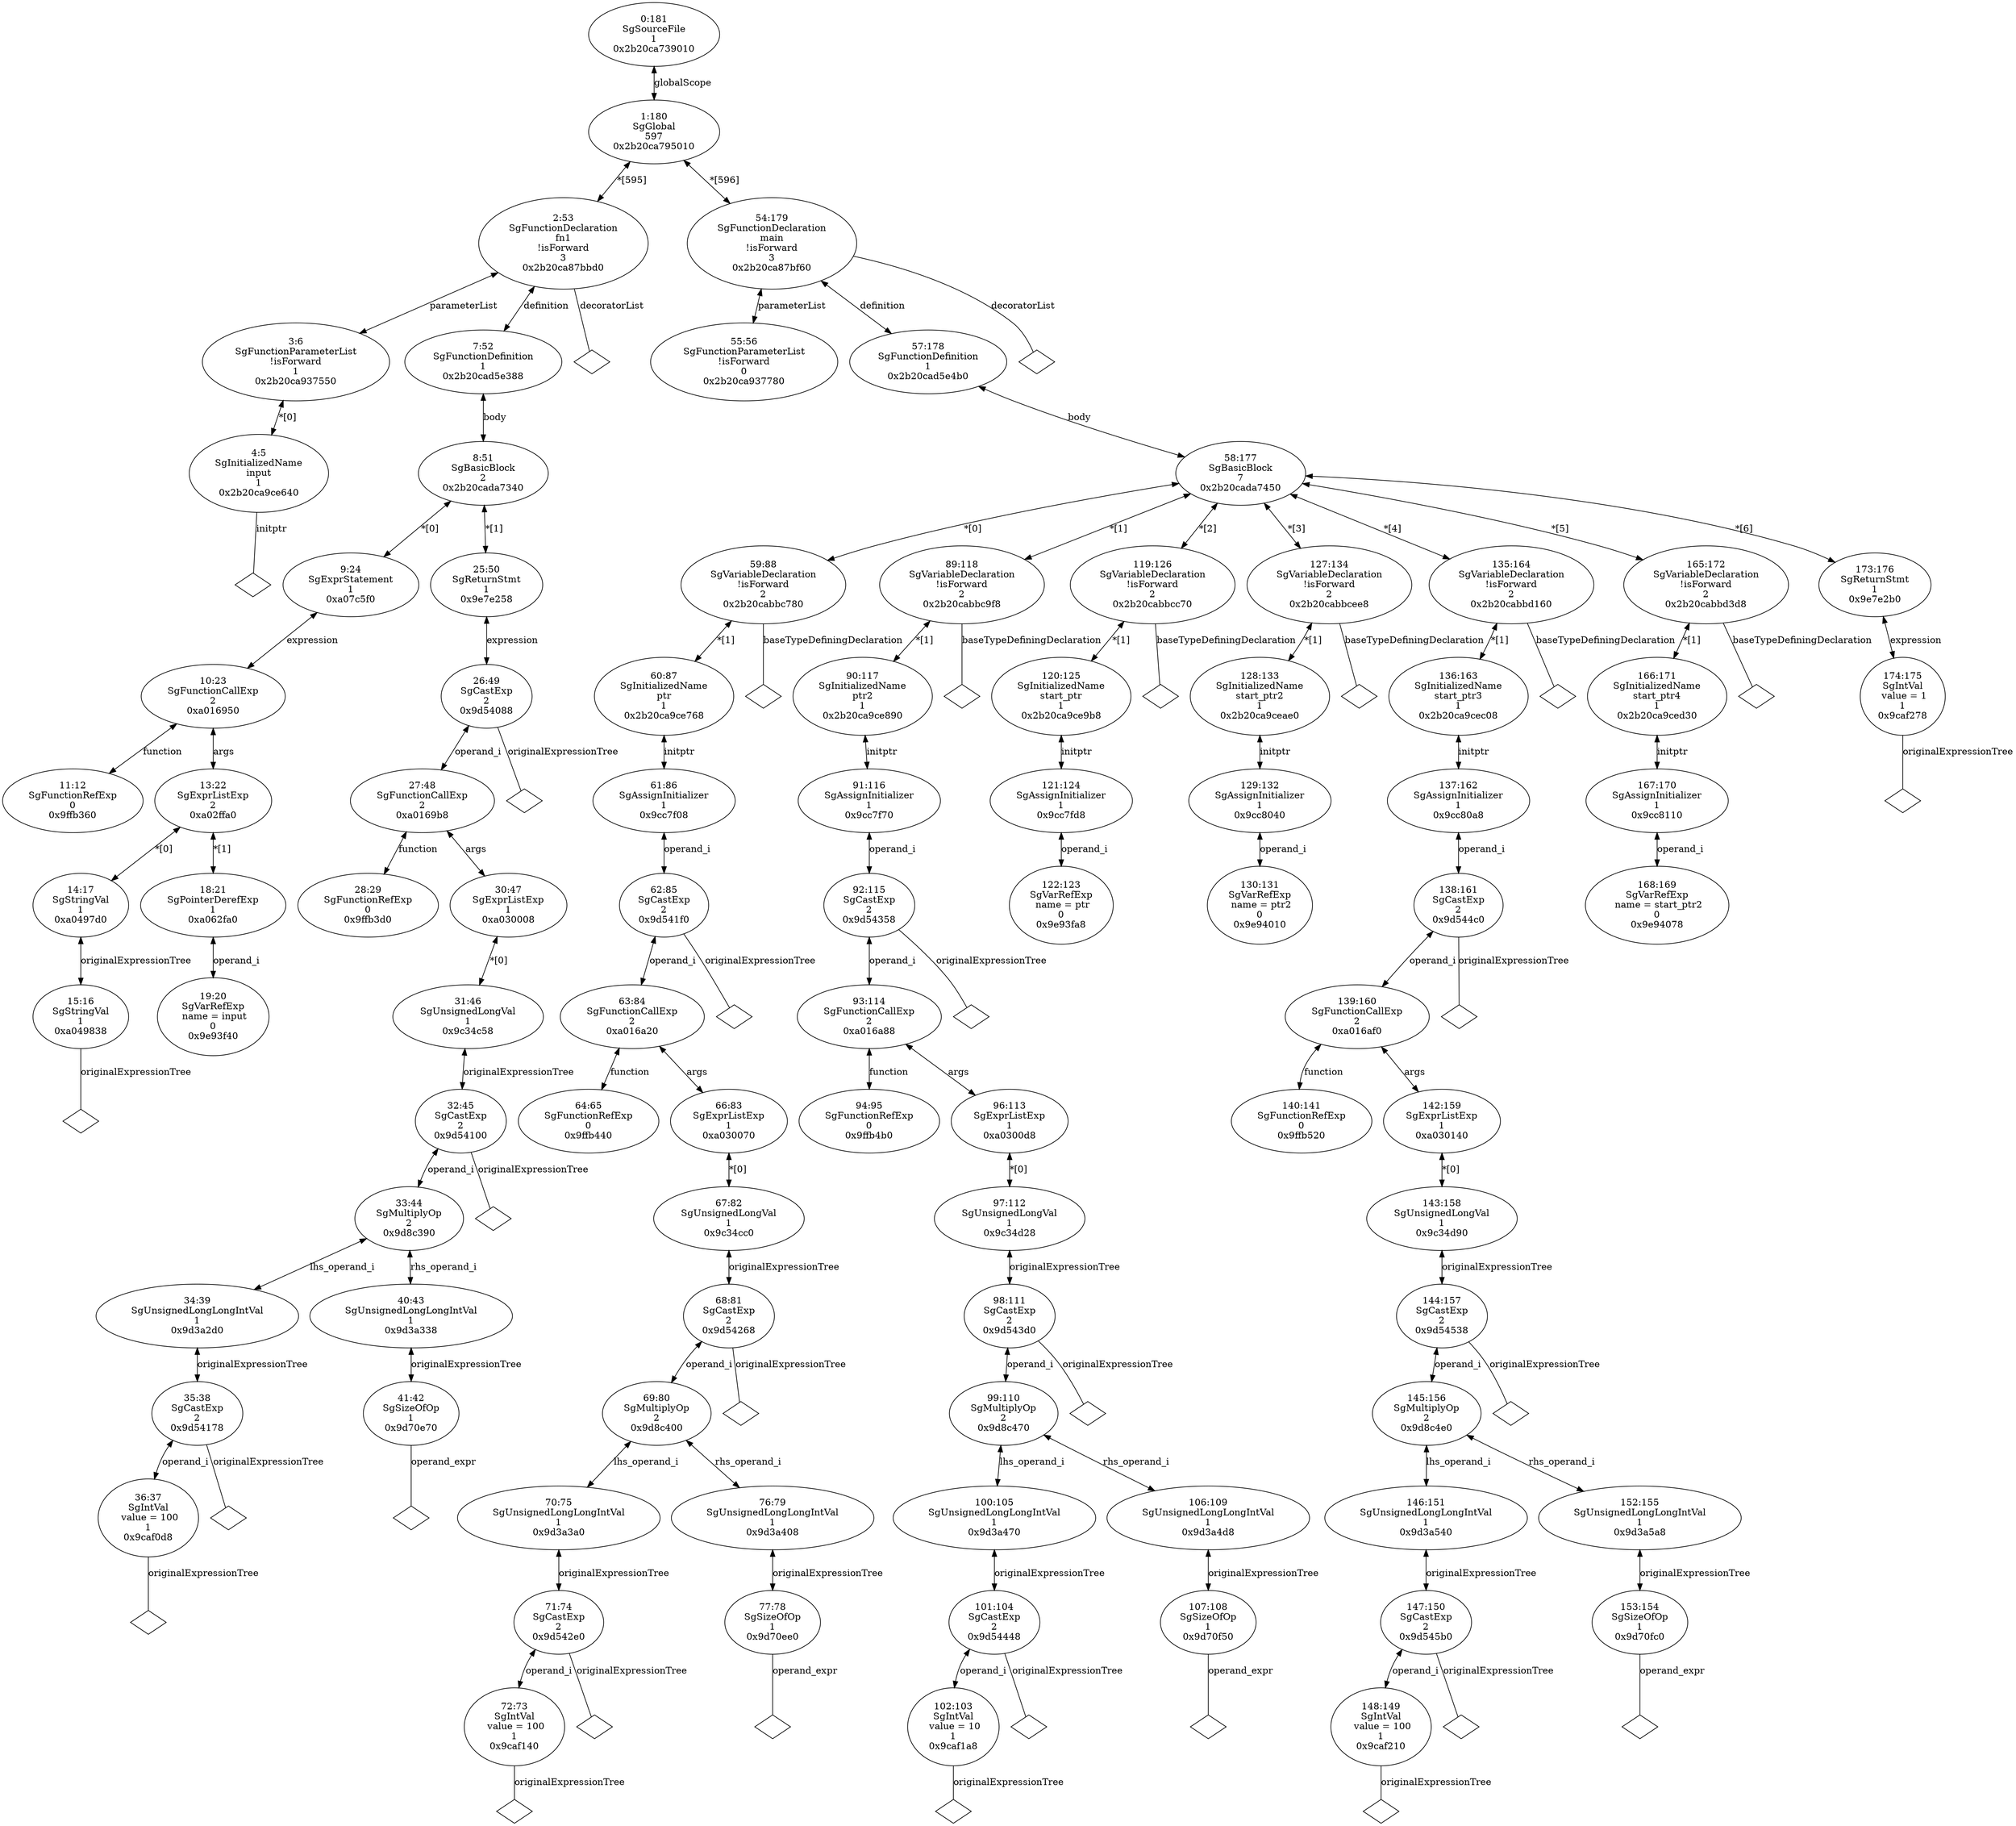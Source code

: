 digraph "G./pointer_example8.cpp.dot" {
"0x2b20ca9ce640"[label="4:5\nSgInitializedName\ninput\n1\n0x2b20ca9ce640\n" ];
"0x2b20ca9ce640" -> "0x2b20ca9ce640__initptr__null"[label="initptr" dir=none ];
"0x2b20ca9ce640__initptr__null"[label="" shape=diamond ];
"0x2b20ca937550"[label="3:6\nSgFunctionParameterList\n!isForward\n1\n0x2b20ca937550\n" ];
"0x2b20ca937550" -> "0x2b20ca9ce640"[label="*[0]" dir=both ];
"0x9ffb360"[label="11:12\nSgFunctionRefExp\n0\n0x9ffb360\n" ];
"0xa049838"[label="15:16\nSgStringVal\n1\n0xa049838\n" ];
"0xa049838" -> "0xa049838__originalExpressionTree__null"[label="originalExpressionTree" dir=none ];
"0xa049838__originalExpressionTree__null"[label="" shape=diamond ];
"0xa0497d0"[label="14:17\nSgStringVal\n1\n0xa0497d0\n" ];
"0xa0497d0" -> "0xa049838"[label="originalExpressionTree" dir=both ];
"0x9e93f40"[label="19:20\nSgVarRefExp\n name = input\n0\n0x9e93f40\n" ];
"0xa062fa0"[label="18:21\nSgPointerDerefExp\n1\n0xa062fa0\n" ];
"0xa062fa0" -> "0x9e93f40"[label="operand_i" dir=both ];
"0xa02ffa0"[label="13:22\nSgExprListExp\n2\n0xa02ffa0\n" ];
"0xa02ffa0" -> "0xa0497d0"[label="*[0]" dir=both ];
"0xa02ffa0" -> "0xa062fa0"[label="*[1]" dir=both ];
"0xa016950"[label="10:23\nSgFunctionCallExp\n2\n0xa016950\n" ];
"0xa016950" -> "0x9ffb360"[label="function" dir=both ];
"0xa016950" -> "0xa02ffa0"[label="args" dir=both ];
"0xa07c5f0"[label="9:24\nSgExprStatement\n1\n0xa07c5f0\n" ];
"0xa07c5f0" -> "0xa016950"[label="expression" dir=both ];
"0x9ffb3d0"[label="28:29\nSgFunctionRefExp\n0\n0x9ffb3d0\n" ];
"0x9caf0d8"[label="36:37\nSgIntVal\n value = 100\n1\n0x9caf0d8\n" ];
"0x9caf0d8" -> "0x9caf0d8__originalExpressionTree__null"[label="originalExpressionTree" dir=none ];
"0x9caf0d8__originalExpressionTree__null"[label="" shape=diamond ];
"0x9d54178"[label="35:38\nSgCastExp\n2\n0x9d54178\n" ];
"0x9d54178" -> "0x9caf0d8"[label="operand_i" dir=both ];
"0x9d54178" -> "0x9d54178__originalExpressionTree__null"[label="originalExpressionTree" dir=none ];
"0x9d54178__originalExpressionTree__null"[label="" shape=diamond ];
"0x9d3a2d0"[label="34:39\nSgUnsignedLongLongIntVal\n1\n0x9d3a2d0\n" ];
"0x9d3a2d0" -> "0x9d54178"[label="originalExpressionTree" dir=both ];
"0x9d70e70"[label="41:42\nSgSizeOfOp\n1\n0x9d70e70\n" ];
"0x9d70e70" -> "0x9d70e70__operand_expr__null"[label="operand_expr" dir=none ];
"0x9d70e70__operand_expr__null"[label="" shape=diamond ];
"0x9d3a338"[label="40:43\nSgUnsignedLongLongIntVal\n1\n0x9d3a338\n" ];
"0x9d3a338" -> "0x9d70e70"[label="originalExpressionTree" dir=both ];
"0x9d8c390"[label="33:44\nSgMultiplyOp\n2\n0x9d8c390\n" ];
"0x9d8c390" -> "0x9d3a2d0"[label="lhs_operand_i" dir=both ];
"0x9d8c390" -> "0x9d3a338"[label="rhs_operand_i" dir=both ];
"0x9d54100"[label="32:45\nSgCastExp\n2\n0x9d54100\n" ];
"0x9d54100" -> "0x9d8c390"[label="operand_i" dir=both ];
"0x9d54100" -> "0x9d54100__originalExpressionTree__null"[label="originalExpressionTree" dir=none ];
"0x9d54100__originalExpressionTree__null"[label="" shape=diamond ];
"0x9c34c58"[label="31:46\nSgUnsignedLongVal\n1\n0x9c34c58\n" ];
"0x9c34c58" -> "0x9d54100"[label="originalExpressionTree" dir=both ];
"0xa030008"[label="30:47\nSgExprListExp\n1\n0xa030008\n" ];
"0xa030008" -> "0x9c34c58"[label="*[0]" dir=both ];
"0xa0169b8"[label="27:48\nSgFunctionCallExp\n2\n0xa0169b8\n" ];
"0xa0169b8" -> "0x9ffb3d0"[label="function" dir=both ];
"0xa0169b8" -> "0xa030008"[label="args" dir=both ];
"0x9d54088"[label="26:49\nSgCastExp\n2\n0x9d54088\n" ];
"0x9d54088" -> "0xa0169b8"[label="operand_i" dir=both ];
"0x9d54088" -> "0x9d54088__originalExpressionTree__null"[label="originalExpressionTree" dir=none ];
"0x9d54088__originalExpressionTree__null"[label="" shape=diamond ];
"0x9e7e258"[label="25:50\nSgReturnStmt\n1\n0x9e7e258\n" ];
"0x9e7e258" -> "0x9d54088"[label="expression" dir=both ];
"0x2b20cada7340"[label="8:51\nSgBasicBlock\n2\n0x2b20cada7340\n" ];
"0x2b20cada7340" -> "0xa07c5f0"[label="*[0]" dir=both ];
"0x2b20cada7340" -> "0x9e7e258"[label="*[1]" dir=both ];
"0x2b20cad5e388"[label="7:52\nSgFunctionDefinition\n1\n0x2b20cad5e388\n" ];
"0x2b20cad5e388" -> "0x2b20cada7340"[label="body" dir=both ];
"0x2b20ca87bbd0"[label="2:53\nSgFunctionDeclaration\nfn1\n!isForward\n3\n0x2b20ca87bbd0\n" ];
"0x2b20ca87bbd0" -> "0x2b20ca937550"[label="parameterList" dir=both ];
"0x2b20ca87bbd0" -> "0x2b20ca87bbd0__decoratorList__null"[label="decoratorList" dir=none ];
"0x2b20ca87bbd0__decoratorList__null"[label="" shape=diamond ];
"0x2b20ca87bbd0" -> "0x2b20cad5e388"[label="definition" dir=both ];
"0x2b20ca937780"[label="55:56\nSgFunctionParameterList\n!isForward\n0\n0x2b20ca937780\n" ];
"0x9ffb440"[label="64:65\nSgFunctionRefExp\n0\n0x9ffb440\n" ];
"0x9caf140"[label="72:73\nSgIntVal\n value = 100\n1\n0x9caf140\n" ];
"0x9caf140" -> "0x9caf140__originalExpressionTree__null"[label="originalExpressionTree" dir=none ];
"0x9caf140__originalExpressionTree__null"[label="" shape=diamond ];
"0x9d542e0"[label="71:74\nSgCastExp\n2\n0x9d542e0\n" ];
"0x9d542e0" -> "0x9caf140"[label="operand_i" dir=both ];
"0x9d542e0" -> "0x9d542e0__originalExpressionTree__null"[label="originalExpressionTree" dir=none ];
"0x9d542e0__originalExpressionTree__null"[label="" shape=diamond ];
"0x9d3a3a0"[label="70:75\nSgUnsignedLongLongIntVal\n1\n0x9d3a3a0\n" ];
"0x9d3a3a0" -> "0x9d542e0"[label="originalExpressionTree" dir=both ];
"0x9d70ee0"[label="77:78\nSgSizeOfOp\n1\n0x9d70ee0\n" ];
"0x9d70ee0" -> "0x9d70ee0__operand_expr__null"[label="operand_expr" dir=none ];
"0x9d70ee0__operand_expr__null"[label="" shape=diamond ];
"0x9d3a408"[label="76:79\nSgUnsignedLongLongIntVal\n1\n0x9d3a408\n" ];
"0x9d3a408" -> "0x9d70ee0"[label="originalExpressionTree" dir=both ];
"0x9d8c400"[label="69:80\nSgMultiplyOp\n2\n0x9d8c400\n" ];
"0x9d8c400" -> "0x9d3a3a0"[label="lhs_operand_i" dir=both ];
"0x9d8c400" -> "0x9d3a408"[label="rhs_operand_i" dir=both ];
"0x9d54268"[label="68:81\nSgCastExp\n2\n0x9d54268\n" ];
"0x9d54268" -> "0x9d8c400"[label="operand_i" dir=both ];
"0x9d54268" -> "0x9d54268__originalExpressionTree__null"[label="originalExpressionTree" dir=none ];
"0x9d54268__originalExpressionTree__null"[label="" shape=diamond ];
"0x9c34cc0"[label="67:82\nSgUnsignedLongVal\n1\n0x9c34cc0\n" ];
"0x9c34cc0" -> "0x9d54268"[label="originalExpressionTree" dir=both ];
"0xa030070"[label="66:83\nSgExprListExp\n1\n0xa030070\n" ];
"0xa030070" -> "0x9c34cc0"[label="*[0]" dir=both ];
"0xa016a20"[label="63:84\nSgFunctionCallExp\n2\n0xa016a20\n" ];
"0xa016a20" -> "0x9ffb440"[label="function" dir=both ];
"0xa016a20" -> "0xa030070"[label="args" dir=both ];
"0x9d541f0"[label="62:85\nSgCastExp\n2\n0x9d541f0\n" ];
"0x9d541f0" -> "0xa016a20"[label="operand_i" dir=both ];
"0x9d541f0" -> "0x9d541f0__originalExpressionTree__null"[label="originalExpressionTree" dir=none ];
"0x9d541f0__originalExpressionTree__null"[label="" shape=diamond ];
"0x9cc7f08"[label="61:86\nSgAssignInitializer\n1\n0x9cc7f08\n" ];
"0x9cc7f08" -> "0x9d541f0"[label="operand_i" dir=both ];
"0x2b20ca9ce768"[label="60:87\nSgInitializedName\nptr\n1\n0x2b20ca9ce768\n" ];
"0x2b20ca9ce768" -> "0x9cc7f08"[label="initptr" dir=both ];
"0x2b20cabbc780"[label="59:88\nSgVariableDeclaration\n!isForward\n2\n0x2b20cabbc780\n" ];
"0x2b20cabbc780" -> "0x2b20cabbc780__baseTypeDefiningDeclaration__null"[label="baseTypeDefiningDeclaration" dir=none ];
"0x2b20cabbc780__baseTypeDefiningDeclaration__null"[label="" shape=diamond ];
"0x2b20cabbc780" -> "0x2b20ca9ce768"[label="*[1]" dir=both ];
"0x9ffb4b0"[label="94:95\nSgFunctionRefExp\n0\n0x9ffb4b0\n" ];
"0x9caf1a8"[label="102:103\nSgIntVal\n value = 10\n1\n0x9caf1a8\n" ];
"0x9caf1a8" -> "0x9caf1a8__originalExpressionTree__null"[label="originalExpressionTree" dir=none ];
"0x9caf1a8__originalExpressionTree__null"[label="" shape=diamond ];
"0x9d54448"[label="101:104\nSgCastExp\n2\n0x9d54448\n" ];
"0x9d54448" -> "0x9caf1a8"[label="operand_i" dir=both ];
"0x9d54448" -> "0x9d54448__originalExpressionTree__null"[label="originalExpressionTree" dir=none ];
"0x9d54448__originalExpressionTree__null"[label="" shape=diamond ];
"0x9d3a470"[label="100:105\nSgUnsignedLongLongIntVal\n1\n0x9d3a470\n" ];
"0x9d3a470" -> "0x9d54448"[label="originalExpressionTree" dir=both ];
"0x9d70f50"[label="107:108\nSgSizeOfOp\n1\n0x9d70f50\n" ];
"0x9d70f50" -> "0x9d70f50__operand_expr__null"[label="operand_expr" dir=none ];
"0x9d70f50__operand_expr__null"[label="" shape=diamond ];
"0x9d3a4d8"[label="106:109\nSgUnsignedLongLongIntVal\n1\n0x9d3a4d8\n" ];
"0x9d3a4d8" -> "0x9d70f50"[label="originalExpressionTree" dir=both ];
"0x9d8c470"[label="99:110\nSgMultiplyOp\n2\n0x9d8c470\n" ];
"0x9d8c470" -> "0x9d3a470"[label="lhs_operand_i" dir=both ];
"0x9d8c470" -> "0x9d3a4d8"[label="rhs_operand_i" dir=both ];
"0x9d543d0"[label="98:111\nSgCastExp\n2\n0x9d543d0\n" ];
"0x9d543d0" -> "0x9d8c470"[label="operand_i" dir=both ];
"0x9d543d0" -> "0x9d543d0__originalExpressionTree__null"[label="originalExpressionTree" dir=none ];
"0x9d543d0__originalExpressionTree__null"[label="" shape=diamond ];
"0x9c34d28"[label="97:112\nSgUnsignedLongVal\n1\n0x9c34d28\n" ];
"0x9c34d28" -> "0x9d543d0"[label="originalExpressionTree" dir=both ];
"0xa0300d8"[label="96:113\nSgExprListExp\n1\n0xa0300d8\n" ];
"0xa0300d8" -> "0x9c34d28"[label="*[0]" dir=both ];
"0xa016a88"[label="93:114\nSgFunctionCallExp\n2\n0xa016a88\n" ];
"0xa016a88" -> "0x9ffb4b0"[label="function" dir=both ];
"0xa016a88" -> "0xa0300d8"[label="args" dir=both ];
"0x9d54358"[label="92:115\nSgCastExp\n2\n0x9d54358\n" ];
"0x9d54358" -> "0xa016a88"[label="operand_i" dir=both ];
"0x9d54358" -> "0x9d54358__originalExpressionTree__null"[label="originalExpressionTree" dir=none ];
"0x9d54358__originalExpressionTree__null"[label="" shape=diamond ];
"0x9cc7f70"[label="91:116\nSgAssignInitializer\n1\n0x9cc7f70\n" ];
"0x9cc7f70" -> "0x9d54358"[label="operand_i" dir=both ];
"0x2b20ca9ce890"[label="90:117\nSgInitializedName\nptr2\n1\n0x2b20ca9ce890\n" ];
"0x2b20ca9ce890" -> "0x9cc7f70"[label="initptr" dir=both ];
"0x2b20cabbc9f8"[label="89:118\nSgVariableDeclaration\n!isForward\n2\n0x2b20cabbc9f8\n" ];
"0x2b20cabbc9f8" -> "0x2b20cabbc9f8__baseTypeDefiningDeclaration__null"[label="baseTypeDefiningDeclaration" dir=none ];
"0x2b20cabbc9f8__baseTypeDefiningDeclaration__null"[label="" shape=diamond ];
"0x2b20cabbc9f8" -> "0x2b20ca9ce890"[label="*[1]" dir=both ];
"0x9e93fa8"[label="122:123\nSgVarRefExp\n name = ptr\n0\n0x9e93fa8\n" ];
"0x9cc7fd8"[label="121:124\nSgAssignInitializer\n1\n0x9cc7fd8\n" ];
"0x9cc7fd8" -> "0x9e93fa8"[label="operand_i" dir=both ];
"0x2b20ca9ce9b8"[label="120:125\nSgInitializedName\nstart_ptr\n1\n0x2b20ca9ce9b8\n" ];
"0x2b20ca9ce9b8" -> "0x9cc7fd8"[label="initptr" dir=both ];
"0x2b20cabbcc70"[label="119:126\nSgVariableDeclaration\n!isForward\n2\n0x2b20cabbcc70\n" ];
"0x2b20cabbcc70" -> "0x2b20cabbcc70__baseTypeDefiningDeclaration__null"[label="baseTypeDefiningDeclaration" dir=none ];
"0x2b20cabbcc70__baseTypeDefiningDeclaration__null"[label="" shape=diamond ];
"0x2b20cabbcc70" -> "0x2b20ca9ce9b8"[label="*[1]" dir=both ];
"0x9e94010"[label="130:131\nSgVarRefExp\n name = ptr2\n0\n0x9e94010\n" ];
"0x9cc8040"[label="129:132\nSgAssignInitializer\n1\n0x9cc8040\n" ];
"0x9cc8040" -> "0x9e94010"[label="operand_i" dir=both ];
"0x2b20ca9ceae0"[label="128:133\nSgInitializedName\nstart_ptr2\n1\n0x2b20ca9ceae0\n" ];
"0x2b20ca9ceae0" -> "0x9cc8040"[label="initptr" dir=both ];
"0x2b20cabbcee8"[label="127:134\nSgVariableDeclaration\n!isForward\n2\n0x2b20cabbcee8\n" ];
"0x2b20cabbcee8" -> "0x2b20cabbcee8__baseTypeDefiningDeclaration__null"[label="baseTypeDefiningDeclaration" dir=none ];
"0x2b20cabbcee8__baseTypeDefiningDeclaration__null"[label="" shape=diamond ];
"0x2b20cabbcee8" -> "0x2b20ca9ceae0"[label="*[1]" dir=both ];
"0x9ffb520"[label="140:141\nSgFunctionRefExp\n0\n0x9ffb520\n" ];
"0x9caf210"[label="148:149\nSgIntVal\n value = 100\n1\n0x9caf210\n" ];
"0x9caf210" -> "0x9caf210__originalExpressionTree__null"[label="originalExpressionTree" dir=none ];
"0x9caf210__originalExpressionTree__null"[label="" shape=diamond ];
"0x9d545b0"[label="147:150\nSgCastExp\n2\n0x9d545b0\n" ];
"0x9d545b0" -> "0x9caf210"[label="operand_i" dir=both ];
"0x9d545b0" -> "0x9d545b0__originalExpressionTree__null"[label="originalExpressionTree" dir=none ];
"0x9d545b0__originalExpressionTree__null"[label="" shape=diamond ];
"0x9d3a540"[label="146:151\nSgUnsignedLongLongIntVal\n1\n0x9d3a540\n" ];
"0x9d3a540" -> "0x9d545b0"[label="originalExpressionTree" dir=both ];
"0x9d70fc0"[label="153:154\nSgSizeOfOp\n1\n0x9d70fc0\n" ];
"0x9d70fc0" -> "0x9d70fc0__operand_expr__null"[label="operand_expr" dir=none ];
"0x9d70fc0__operand_expr__null"[label="" shape=diamond ];
"0x9d3a5a8"[label="152:155\nSgUnsignedLongLongIntVal\n1\n0x9d3a5a8\n" ];
"0x9d3a5a8" -> "0x9d70fc0"[label="originalExpressionTree" dir=both ];
"0x9d8c4e0"[label="145:156\nSgMultiplyOp\n2\n0x9d8c4e0\n" ];
"0x9d8c4e0" -> "0x9d3a540"[label="lhs_operand_i" dir=both ];
"0x9d8c4e0" -> "0x9d3a5a8"[label="rhs_operand_i" dir=both ];
"0x9d54538"[label="144:157\nSgCastExp\n2\n0x9d54538\n" ];
"0x9d54538" -> "0x9d8c4e0"[label="operand_i" dir=both ];
"0x9d54538" -> "0x9d54538__originalExpressionTree__null"[label="originalExpressionTree" dir=none ];
"0x9d54538__originalExpressionTree__null"[label="" shape=diamond ];
"0x9c34d90"[label="143:158\nSgUnsignedLongVal\n1\n0x9c34d90\n" ];
"0x9c34d90" -> "0x9d54538"[label="originalExpressionTree" dir=both ];
"0xa030140"[label="142:159\nSgExprListExp\n1\n0xa030140\n" ];
"0xa030140" -> "0x9c34d90"[label="*[0]" dir=both ];
"0xa016af0"[label="139:160\nSgFunctionCallExp\n2\n0xa016af0\n" ];
"0xa016af0" -> "0x9ffb520"[label="function" dir=both ];
"0xa016af0" -> "0xa030140"[label="args" dir=both ];
"0x9d544c0"[label="138:161\nSgCastExp\n2\n0x9d544c0\n" ];
"0x9d544c0" -> "0xa016af0"[label="operand_i" dir=both ];
"0x9d544c0" -> "0x9d544c0__originalExpressionTree__null"[label="originalExpressionTree" dir=none ];
"0x9d544c0__originalExpressionTree__null"[label="" shape=diamond ];
"0x9cc80a8"[label="137:162\nSgAssignInitializer\n1\n0x9cc80a8\n" ];
"0x9cc80a8" -> "0x9d544c0"[label="operand_i" dir=both ];
"0x2b20ca9cec08"[label="136:163\nSgInitializedName\nstart_ptr3\n1\n0x2b20ca9cec08\n" ];
"0x2b20ca9cec08" -> "0x9cc80a8"[label="initptr" dir=both ];
"0x2b20cabbd160"[label="135:164\nSgVariableDeclaration\n!isForward\n2\n0x2b20cabbd160\n" ];
"0x2b20cabbd160" -> "0x2b20cabbd160__baseTypeDefiningDeclaration__null"[label="baseTypeDefiningDeclaration" dir=none ];
"0x2b20cabbd160__baseTypeDefiningDeclaration__null"[label="" shape=diamond ];
"0x2b20cabbd160" -> "0x2b20ca9cec08"[label="*[1]" dir=both ];
"0x9e94078"[label="168:169\nSgVarRefExp\n name = start_ptr2\n0\n0x9e94078\n" ];
"0x9cc8110"[label="167:170\nSgAssignInitializer\n1\n0x9cc8110\n" ];
"0x9cc8110" -> "0x9e94078"[label="operand_i" dir=both ];
"0x2b20ca9ced30"[label="166:171\nSgInitializedName\nstart_ptr4\n1\n0x2b20ca9ced30\n" ];
"0x2b20ca9ced30" -> "0x9cc8110"[label="initptr" dir=both ];
"0x2b20cabbd3d8"[label="165:172\nSgVariableDeclaration\n!isForward\n2\n0x2b20cabbd3d8\n" ];
"0x2b20cabbd3d8" -> "0x2b20cabbd3d8__baseTypeDefiningDeclaration__null"[label="baseTypeDefiningDeclaration" dir=none ];
"0x2b20cabbd3d8__baseTypeDefiningDeclaration__null"[label="" shape=diamond ];
"0x2b20cabbd3d8" -> "0x2b20ca9ced30"[label="*[1]" dir=both ];
"0x9caf278"[label="174:175\nSgIntVal\n value = 1\n1\n0x9caf278\n" ];
"0x9caf278" -> "0x9caf278__originalExpressionTree__null"[label="originalExpressionTree" dir=none ];
"0x9caf278__originalExpressionTree__null"[label="" shape=diamond ];
"0x9e7e2b0"[label="173:176\nSgReturnStmt\n1\n0x9e7e2b0\n" ];
"0x9e7e2b0" -> "0x9caf278"[label="expression" dir=both ];
"0x2b20cada7450"[label="58:177\nSgBasicBlock\n7\n0x2b20cada7450\n" ];
"0x2b20cada7450" -> "0x2b20cabbc780"[label="*[0]" dir=both ];
"0x2b20cada7450" -> "0x2b20cabbc9f8"[label="*[1]" dir=both ];
"0x2b20cada7450" -> "0x2b20cabbcc70"[label="*[2]" dir=both ];
"0x2b20cada7450" -> "0x2b20cabbcee8"[label="*[3]" dir=both ];
"0x2b20cada7450" -> "0x2b20cabbd160"[label="*[4]" dir=both ];
"0x2b20cada7450" -> "0x2b20cabbd3d8"[label="*[5]" dir=both ];
"0x2b20cada7450" -> "0x9e7e2b0"[label="*[6]" dir=both ];
"0x2b20cad5e4b0"[label="57:178\nSgFunctionDefinition\n1\n0x2b20cad5e4b0\n" ];
"0x2b20cad5e4b0" -> "0x2b20cada7450"[label="body" dir=both ];
"0x2b20ca87bf60"[label="54:179\nSgFunctionDeclaration\nmain\n!isForward\n3\n0x2b20ca87bf60\n" ];
"0x2b20ca87bf60" -> "0x2b20ca937780"[label="parameterList" dir=both ];
"0x2b20ca87bf60" -> "0x2b20ca87bf60__decoratorList__null"[label="decoratorList" dir=none ];
"0x2b20ca87bf60__decoratorList__null"[label="" shape=diamond ];
"0x2b20ca87bf60" -> "0x2b20cad5e4b0"[label="definition" dir=both ];
"0x2b20ca795010"[label="1:180\nSgGlobal\n597\n0x2b20ca795010\n" ];
"0x2b20ca795010" -> "0x2b20ca87bbd0"[label="*[595]" dir=both ];
"0x2b20ca795010" -> "0x2b20ca87bf60"[label="*[596]" dir=both ];
"0x2b20ca739010"[label="0:181\nSgSourceFile\n1\n0x2b20ca739010\n" ];
"0x2b20ca739010" -> "0x2b20ca795010"[label="globalScope" dir=both ];
}
